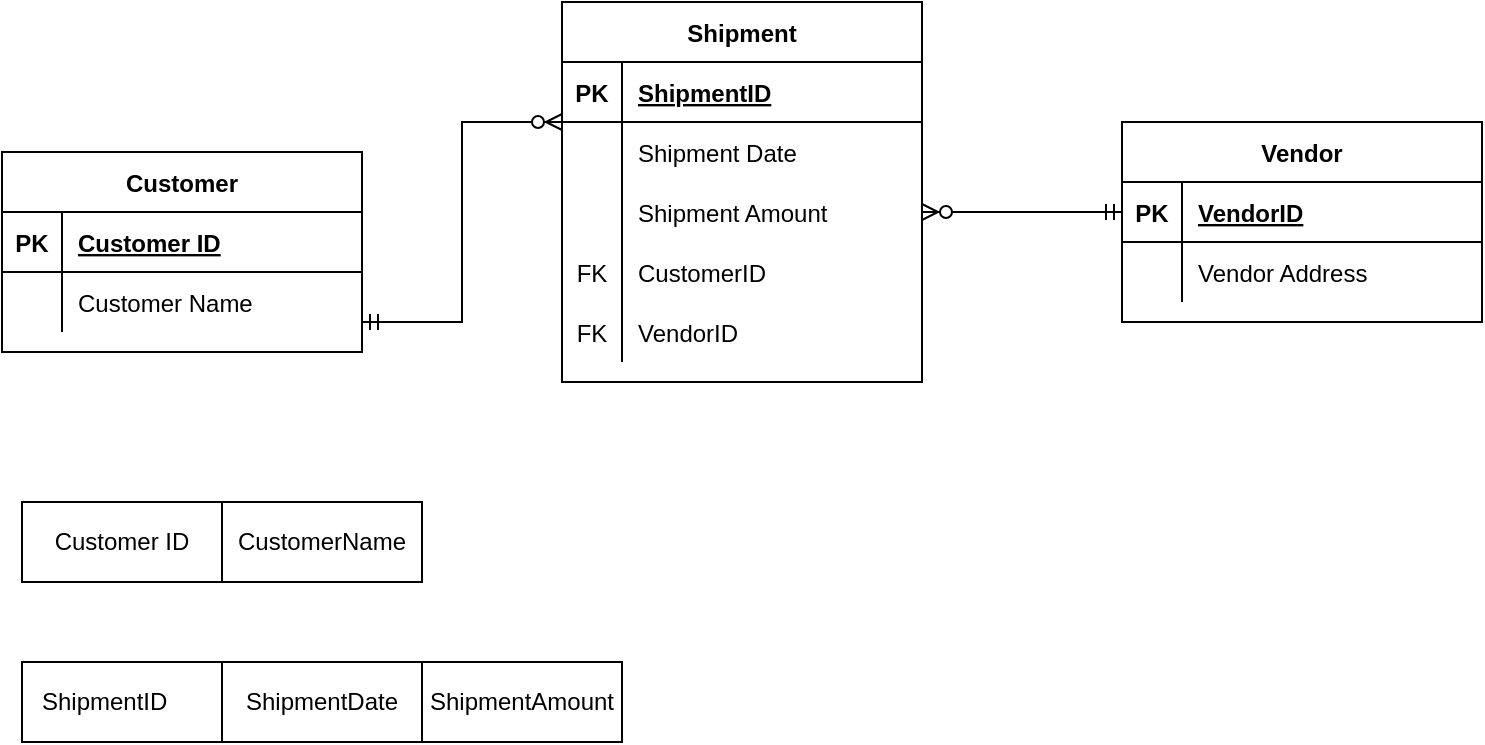 <mxfile version="20.3.6" type="device"><diagram id="RUxyaQuRF7H6Ls1iSlrc" name="Page-1"><mxGraphModel dx="1038" dy="579" grid="1" gridSize="10" guides="1" tooltips="1" connect="1" arrows="1" fold="1" page="1" pageScale="1" pageWidth="850" pageHeight="1100" math="0" shadow="0"><root><mxCell id="0"/><mxCell id="1" parent="0"/><mxCell id="hsrMX3iCHJ2LLlWXvn5C-1" value="Customer" style="shape=table;startSize=30;container=1;collapsible=1;childLayout=tableLayout;fixedRows=1;rowLines=0;fontStyle=1;align=center;resizeLast=1;" vertex="1" parent="1"><mxGeometry x="50" y="145" width="180" height="100" as="geometry"/></mxCell><mxCell id="hsrMX3iCHJ2LLlWXvn5C-2" value="" style="shape=tableRow;horizontal=0;startSize=0;swimlaneHead=0;swimlaneBody=0;fillColor=none;collapsible=0;dropTarget=0;points=[[0,0.5],[1,0.5]];portConstraint=eastwest;top=0;left=0;right=0;bottom=1;" vertex="1" parent="hsrMX3iCHJ2LLlWXvn5C-1"><mxGeometry y="30" width="180" height="30" as="geometry"/></mxCell><mxCell id="hsrMX3iCHJ2LLlWXvn5C-3" value="PK" style="shape=partialRectangle;connectable=0;fillColor=none;top=0;left=0;bottom=0;right=0;fontStyle=1;overflow=hidden;" vertex="1" parent="hsrMX3iCHJ2LLlWXvn5C-2"><mxGeometry width="30" height="30" as="geometry"><mxRectangle width="30" height="30" as="alternateBounds"/></mxGeometry></mxCell><mxCell id="hsrMX3iCHJ2LLlWXvn5C-4" value="Customer ID" style="shape=partialRectangle;connectable=0;fillColor=none;top=0;left=0;bottom=0;right=0;align=left;spacingLeft=6;fontStyle=5;overflow=hidden;" vertex="1" parent="hsrMX3iCHJ2LLlWXvn5C-2"><mxGeometry x="30" width="150" height="30" as="geometry"><mxRectangle width="150" height="30" as="alternateBounds"/></mxGeometry></mxCell><mxCell id="hsrMX3iCHJ2LLlWXvn5C-5" value="" style="shape=tableRow;horizontal=0;startSize=0;swimlaneHead=0;swimlaneBody=0;fillColor=none;collapsible=0;dropTarget=0;points=[[0,0.5],[1,0.5]];portConstraint=eastwest;top=0;left=0;right=0;bottom=0;" vertex="1" parent="hsrMX3iCHJ2LLlWXvn5C-1"><mxGeometry y="60" width="180" height="30" as="geometry"/></mxCell><mxCell id="hsrMX3iCHJ2LLlWXvn5C-6" value="" style="shape=partialRectangle;connectable=0;fillColor=none;top=0;left=0;bottom=0;right=0;editable=1;overflow=hidden;" vertex="1" parent="hsrMX3iCHJ2LLlWXvn5C-5"><mxGeometry width="30" height="30" as="geometry"><mxRectangle width="30" height="30" as="alternateBounds"/></mxGeometry></mxCell><mxCell id="hsrMX3iCHJ2LLlWXvn5C-7" value="Customer Name" style="shape=partialRectangle;connectable=0;fillColor=none;top=0;left=0;bottom=0;right=0;align=left;spacingLeft=6;overflow=hidden;" vertex="1" parent="hsrMX3iCHJ2LLlWXvn5C-5"><mxGeometry x="30" width="150" height="30" as="geometry"><mxRectangle width="150" height="30" as="alternateBounds"/></mxGeometry></mxCell><mxCell id="hsrMX3iCHJ2LLlWXvn5C-14" value="Shipment" style="shape=table;startSize=30;container=1;collapsible=1;childLayout=tableLayout;fixedRows=1;rowLines=0;fontStyle=1;align=center;resizeLast=1;" vertex="1" parent="1"><mxGeometry x="330" y="70" width="180" height="190" as="geometry"/></mxCell><mxCell id="hsrMX3iCHJ2LLlWXvn5C-15" value="" style="shape=tableRow;horizontal=0;startSize=0;swimlaneHead=0;swimlaneBody=0;fillColor=none;collapsible=0;dropTarget=0;points=[[0,0.5],[1,0.5]];portConstraint=eastwest;top=0;left=0;right=0;bottom=1;" vertex="1" parent="hsrMX3iCHJ2LLlWXvn5C-14"><mxGeometry y="30" width="180" height="30" as="geometry"/></mxCell><mxCell id="hsrMX3iCHJ2LLlWXvn5C-16" value="PK" style="shape=partialRectangle;connectable=0;fillColor=none;top=0;left=0;bottom=0;right=0;fontStyle=1;overflow=hidden;" vertex="1" parent="hsrMX3iCHJ2LLlWXvn5C-15"><mxGeometry width="30" height="30" as="geometry"><mxRectangle width="30" height="30" as="alternateBounds"/></mxGeometry></mxCell><mxCell id="hsrMX3iCHJ2LLlWXvn5C-17" value="ShipmentID" style="shape=partialRectangle;connectable=0;fillColor=none;top=0;left=0;bottom=0;right=0;align=left;spacingLeft=6;fontStyle=5;overflow=hidden;" vertex="1" parent="hsrMX3iCHJ2LLlWXvn5C-15"><mxGeometry x="30" width="150" height="30" as="geometry"><mxRectangle width="150" height="30" as="alternateBounds"/></mxGeometry></mxCell><mxCell id="hsrMX3iCHJ2LLlWXvn5C-18" value="" style="shape=tableRow;horizontal=0;startSize=0;swimlaneHead=0;swimlaneBody=0;fillColor=none;collapsible=0;dropTarget=0;points=[[0,0.5],[1,0.5]];portConstraint=eastwest;top=0;left=0;right=0;bottom=0;" vertex="1" parent="hsrMX3iCHJ2LLlWXvn5C-14"><mxGeometry y="60" width="180" height="30" as="geometry"/></mxCell><mxCell id="hsrMX3iCHJ2LLlWXvn5C-19" value="" style="shape=partialRectangle;connectable=0;fillColor=none;top=0;left=0;bottom=0;right=0;editable=1;overflow=hidden;" vertex="1" parent="hsrMX3iCHJ2LLlWXvn5C-18"><mxGeometry width="30" height="30" as="geometry"><mxRectangle width="30" height="30" as="alternateBounds"/></mxGeometry></mxCell><mxCell id="hsrMX3iCHJ2LLlWXvn5C-20" value="Shipment Date" style="shape=partialRectangle;connectable=0;fillColor=none;top=0;left=0;bottom=0;right=0;align=left;spacingLeft=6;overflow=hidden;" vertex="1" parent="hsrMX3iCHJ2LLlWXvn5C-18"><mxGeometry x="30" width="150" height="30" as="geometry"><mxRectangle width="150" height="30" as="alternateBounds"/></mxGeometry></mxCell><mxCell id="hsrMX3iCHJ2LLlWXvn5C-21" value="" style="shape=tableRow;horizontal=0;startSize=0;swimlaneHead=0;swimlaneBody=0;fillColor=none;collapsible=0;dropTarget=0;points=[[0,0.5],[1,0.5]];portConstraint=eastwest;top=0;left=0;right=0;bottom=0;" vertex="1" parent="hsrMX3iCHJ2LLlWXvn5C-14"><mxGeometry y="90" width="180" height="30" as="geometry"/></mxCell><mxCell id="hsrMX3iCHJ2LLlWXvn5C-22" value="" style="shape=partialRectangle;connectable=0;fillColor=none;top=0;left=0;bottom=0;right=0;editable=1;overflow=hidden;" vertex="1" parent="hsrMX3iCHJ2LLlWXvn5C-21"><mxGeometry width="30" height="30" as="geometry"><mxRectangle width="30" height="30" as="alternateBounds"/></mxGeometry></mxCell><mxCell id="hsrMX3iCHJ2LLlWXvn5C-23" value="Shipment Amount" style="shape=partialRectangle;connectable=0;fillColor=none;top=0;left=0;bottom=0;right=0;align=left;spacingLeft=6;overflow=hidden;" vertex="1" parent="hsrMX3iCHJ2LLlWXvn5C-21"><mxGeometry x="30" width="150" height="30" as="geometry"><mxRectangle width="150" height="30" as="alternateBounds"/></mxGeometry></mxCell><mxCell id="hsrMX3iCHJ2LLlWXvn5C-24" value="" style="shape=tableRow;horizontal=0;startSize=0;swimlaneHead=0;swimlaneBody=0;fillColor=none;collapsible=0;dropTarget=0;points=[[0,0.5],[1,0.5]];portConstraint=eastwest;top=0;left=0;right=0;bottom=0;" vertex="1" parent="hsrMX3iCHJ2LLlWXvn5C-14"><mxGeometry y="120" width="180" height="30" as="geometry"/></mxCell><mxCell id="hsrMX3iCHJ2LLlWXvn5C-25" value="FK" style="shape=partialRectangle;connectable=0;fillColor=none;top=0;left=0;bottom=0;right=0;editable=1;overflow=hidden;" vertex="1" parent="hsrMX3iCHJ2LLlWXvn5C-24"><mxGeometry width="30" height="30" as="geometry"><mxRectangle width="30" height="30" as="alternateBounds"/></mxGeometry></mxCell><mxCell id="hsrMX3iCHJ2LLlWXvn5C-26" value="CustomerID" style="shape=partialRectangle;connectable=0;fillColor=none;top=0;left=0;bottom=0;right=0;align=left;spacingLeft=6;overflow=hidden;" vertex="1" parent="hsrMX3iCHJ2LLlWXvn5C-24"><mxGeometry x="30" width="150" height="30" as="geometry"><mxRectangle width="150" height="30" as="alternateBounds"/></mxGeometry></mxCell><mxCell id="hsrMX3iCHJ2LLlWXvn5C-70" value="" style="shape=tableRow;horizontal=0;startSize=0;swimlaneHead=0;swimlaneBody=0;fillColor=none;collapsible=0;dropTarget=0;points=[[0,0.5],[1,0.5]];portConstraint=eastwest;top=0;left=0;right=0;bottom=0;" vertex="1" parent="hsrMX3iCHJ2LLlWXvn5C-14"><mxGeometry y="150" width="180" height="30" as="geometry"/></mxCell><mxCell id="hsrMX3iCHJ2LLlWXvn5C-71" value="FK" style="shape=partialRectangle;connectable=0;fillColor=none;top=0;left=0;bottom=0;right=0;fontStyle=0;overflow=hidden;" vertex="1" parent="hsrMX3iCHJ2LLlWXvn5C-70"><mxGeometry width="30" height="30" as="geometry"><mxRectangle width="30" height="30" as="alternateBounds"/></mxGeometry></mxCell><mxCell id="hsrMX3iCHJ2LLlWXvn5C-72" value="VendorID" style="shape=partialRectangle;connectable=0;fillColor=none;top=0;left=0;bottom=0;right=0;align=left;spacingLeft=6;fontStyle=0;overflow=hidden;" vertex="1" parent="hsrMX3iCHJ2LLlWXvn5C-70"><mxGeometry x="30" width="150" height="30" as="geometry"><mxRectangle width="150" height="30" as="alternateBounds"/></mxGeometry></mxCell><mxCell id="hsrMX3iCHJ2LLlWXvn5C-27" value="Vendor" style="shape=table;startSize=30;container=1;collapsible=1;childLayout=tableLayout;fixedRows=1;rowLines=0;fontStyle=1;align=center;resizeLast=1;" vertex="1" parent="1"><mxGeometry x="610" y="130" width="180" height="100" as="geometry"/></mxCell><mxCell id="hsrMX3iCHJ2LLlWXvn5C-28" value="" style="shape=tableRow;horizontal=0;startSize=0;swimlaneHead=0;swimlaneBody=0;fillColor=none;collapsible=0;dropTarget=0;points=[[0,0.5],[1,0.5]];portConstraint=eastwest;top=0;left=0;right=0;bottom=1;" vertex="1" parent="hsrMX3iCHJ2LLlWXvn5C-27"><mxGeometry y="30" width="180" height="30" as="geometry"/></mxCell><mxCell id="hsrMX3iCHJ2LLlWXvn5C-29" value="PK" style="shape=partialRectangle;connectable=0;fillColor=none;top=0;left=0;bottom=0;right=0;fontStyle=1;overflow=hidden;" vertex="1" parent="hsrMX3iCHJ2LLlWXvn5C-28"><mxGeometry width="30" height="30" as="geometry"><mxRectangle width="30" height="30" as="alternateBounds"/></mxGeometry></mxCell><mxCell id="hsrMX3iCHJ2LLlWXvn5C-30" value="VendorID" style="shape=partialRectangle;connectable=0;fillColor=none;top=0;left=0;bottom=0;right=0;align=left;spacingLeft=6;fontStyle=5;overflow=hidden;" vertex="1" parent="hsrMX3iCHJ2LLlWXvn5C-28"><mxGeometry x="30" width="150" height="30" as="geometry"><mxRectangle width="150" height="30" as="alternateBounds"/></mxGeometry></mxCell><mxCell id="hsrMX3iCHJ2LLlWXvn5C-31" value="" style="shape=tableRow;horizontal=0;startSize=0;swimlaneHead=0;swimlaneBody=0;fillColor=none;collapsible=0;dropTarget=0;points=[[0,0.5],[1,0.5]];portConstraint=eastwest;top=0;left=0;right=0;bottom=0;" vertex="1" parent="hsrMX3iCHJ2LLlWXvn5C-27"><mxGeometry y="60" width="180" height="30" as="geometry"/></mxCell><mxCell id="hsrMX3iCHJ2LLlWXvn5C-32" value="" style="shape=partialRectangle;connectable=0;fillColor=none;top=0;left=0;bottom=0;right=0;editable=1;overflow=hidden;" vertex="1" parent="hsrMX3iCHJ2LLlWXvn5C-31"><mxGeometry width="30" height="30" as="geometry"><mxRectangle width="30" height="30" as="alternateBounds"/></mxGeometry></mxCell><mxCell id="hsrMX3iCHJ2LLlWXvn5C-33" value="Vendor Address" style="shape=partialRectangle;connectable=0;fillColor=none;top=0;left=0;bottom=0;right=0;align=left;spacingLeft=6;overflow=hidden;" vertex="1" parent="hsrMX3iCHJ2LLlWXvn5C-31"><mxGeometry x="30" width="150" height="30" as="geometry"><mxRectangle width="150" height="30" as="alternateBounds"/></mxGeometry></mxCell><mxCell id="hsrMX3iCHJ2LLlWXvn5C-40" value="Customer ID" style="whiteSpace=wrap;html=1;align=center;" vertex="1" parent="1"><mxGeometry x="60" y="320" width="100" height="40" as="geometry"/></mxCell><mxCell id="hsrMX3iCHJ2LLlWXvn5C-43" value="Customer ID" style="whiteSpace=wrap;html=1;align=center;" vertex="1" parent="1"><mxGeometry x="60" y="320" width="100" height="40" as="geometry"/></mxCell><mxCell id="hsrMX3iCHJ2LLlWXvn5C-44" value="CustomerName" style="whiteSpace=wrap;html=1;align=center;" vertex="1" parent="1"><mxGeometry x="160" y="320" width="100" height="40" as="geometry"/></mxCell><mxCell id="hsrMX3iCHJ2LLlWXvn5C-45" style="edgeStyle=none;rounded=0;orthogonalLoop=1;jettySize=auto;html=1;exitX=0;exitY=0.5;exitDx=0;exitDy=0;" edge="1" parent="1" source="hsrMX3iCHJ2LLlWXvn5C-44" target="hsrMX3iCHJ2LLlWXvn5C-44"><mxGeometry relative="1" as="geometry"/></mxCell><mxCell id="hsrMX3iCHJ2LLlWXvn5C-46" value="ShipmentID&lt;span style=&quot;white-space: pre;&quot;&gt;&#9;&lt;/span&gt;" style="whiteSpace=wrap;html=1;align=center;" vertex="1" parent="1"><mxGeometry x="60" y="400" width="100" height="40" as="geometry"/></mxCell><mxCell id="hsrMX3iCHJ2LLlWXvn5C-47" value="ShipmentDate" style="whiteSpace=wrap;html=1;align=center;" vertex="1" parent="1"><mxGeometry x="160" y="400" width="100" height="40" as="geometry"/></mxCell><mxCell id="hsrMX3iCHJ2LLlWXvn5C-48" value="ShipmentAmount" style="whiteSpace=wrap;html=1;align=center;" vertex="1" parent="1"><mxGeometry x="260" y="400" width="100" height="40" as="geometry"/></mxCell><mxCell id="hsrMX3iCHJ2LLlWXvn5C-49" value="" style="fontSize=12;html=1;endArrow=ERzeroToMany;startArrow=ERmandOne;rounded=0;edgeStyle=elbowEdgeStyle;" edge="1" parent="1"><mxGeometry width="100" height="100" relative="1" as="geometry"><mxPoint x="230" y="230" as="sourcePoint"/><mxPoint x="330" y="130" as="targetPoint"/></mxGeometry></mxCell><mxCell id="hsrMX3iCHJ2LLlWXvn5C-73" value="" style="edgeStyle=orthogonalEdgeStyle;fontSize=12;html=1;endArrow=ERzeroToMany;startArrow=ERmandOne;rounded=0;exitX=0;exitY=0.5;exitDx=0;exitDy=0;entryX=1;entryY=0.5;entryDx=0;entryDy=0;" edge="1" parent="1" source="hsrMX3iCHJ2LLlWXvn5C-28" target="hsrMX3iCHJ2LLlWXvn5C-21"><mxGeometry width="100" height="100" relative="1" as="geometry"><mxPoint x="370" y="350" as="sourcePoint"/><mxPoint x="470" y="250" as="targetPoint"/></mxGeometry></mxCell></root></mxGraphModel></diagram></mxfile>